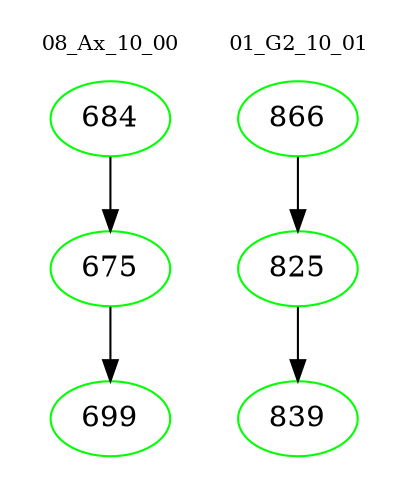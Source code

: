 digraph{
subgraph cluster_0 {
color = white
label = "08_Ax_10_00";
fontsize=10;
T0_684 [label="684", color="green"]
T0_684 -> T0_675 [color="black"]
T0_675 [label="675", color="green"]
T0_675 -> T0_699 [color="black"]
T0_699 [label="699", color="green"]
}
subgraph cluster_1 {
color = white
label = "01_G2_10_01";
fontsize=10;
T1_866 [label="866", color="green"]
T1_866 -> T1_825 [color="black"]
T1_825 [label="825", color="green"]
T1_825 -> T1_839 [color="black"]
T1_839 [label="839", color="green"]
}
}
